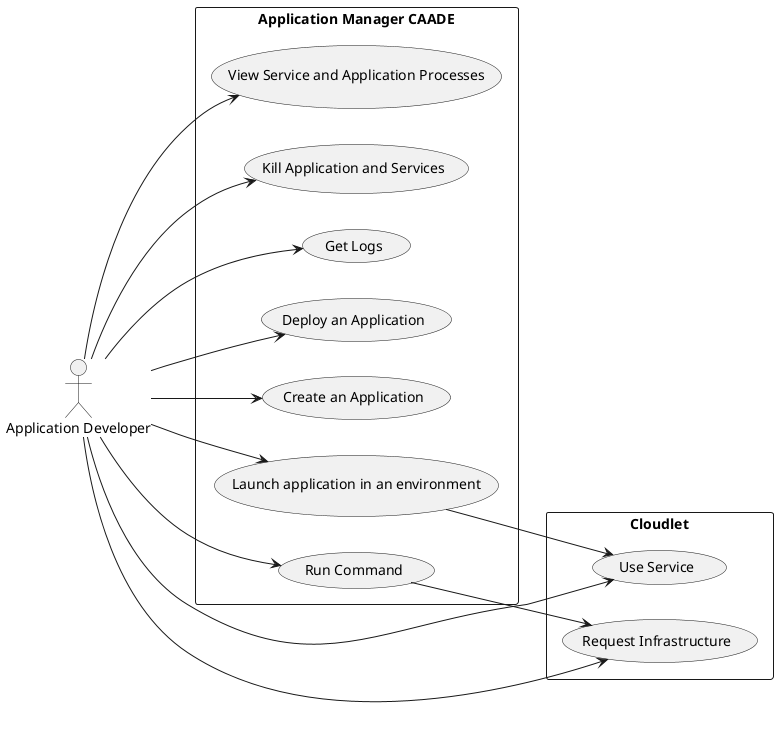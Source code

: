 @startuml

left to right direction

:Application Developer: as Dev

rectangle "Application Manager CAADE" {
    (Create an Application) as CA
    (Launch application in an environment) as LAE
    (Run Command) as RC
    (View Service and Application Processes) as VSAP
    (Kill Application and Services) as KAS
    (Get Logs) as GL
    (Deploy an Application) as DA
}

rectangle "Cloudlet" {
  Dev --> (Use Service)
  Dev --> (Request Infrastructure)
  RC --> (Request Infrastructure)
  LAE --> (Use Service)
}

Dev --> CA
Dev --> LAE
Dev --> RC
Dev --> VSAP
Dev --> KAS
Dev --> GL
Dev --> DA

@enduml
